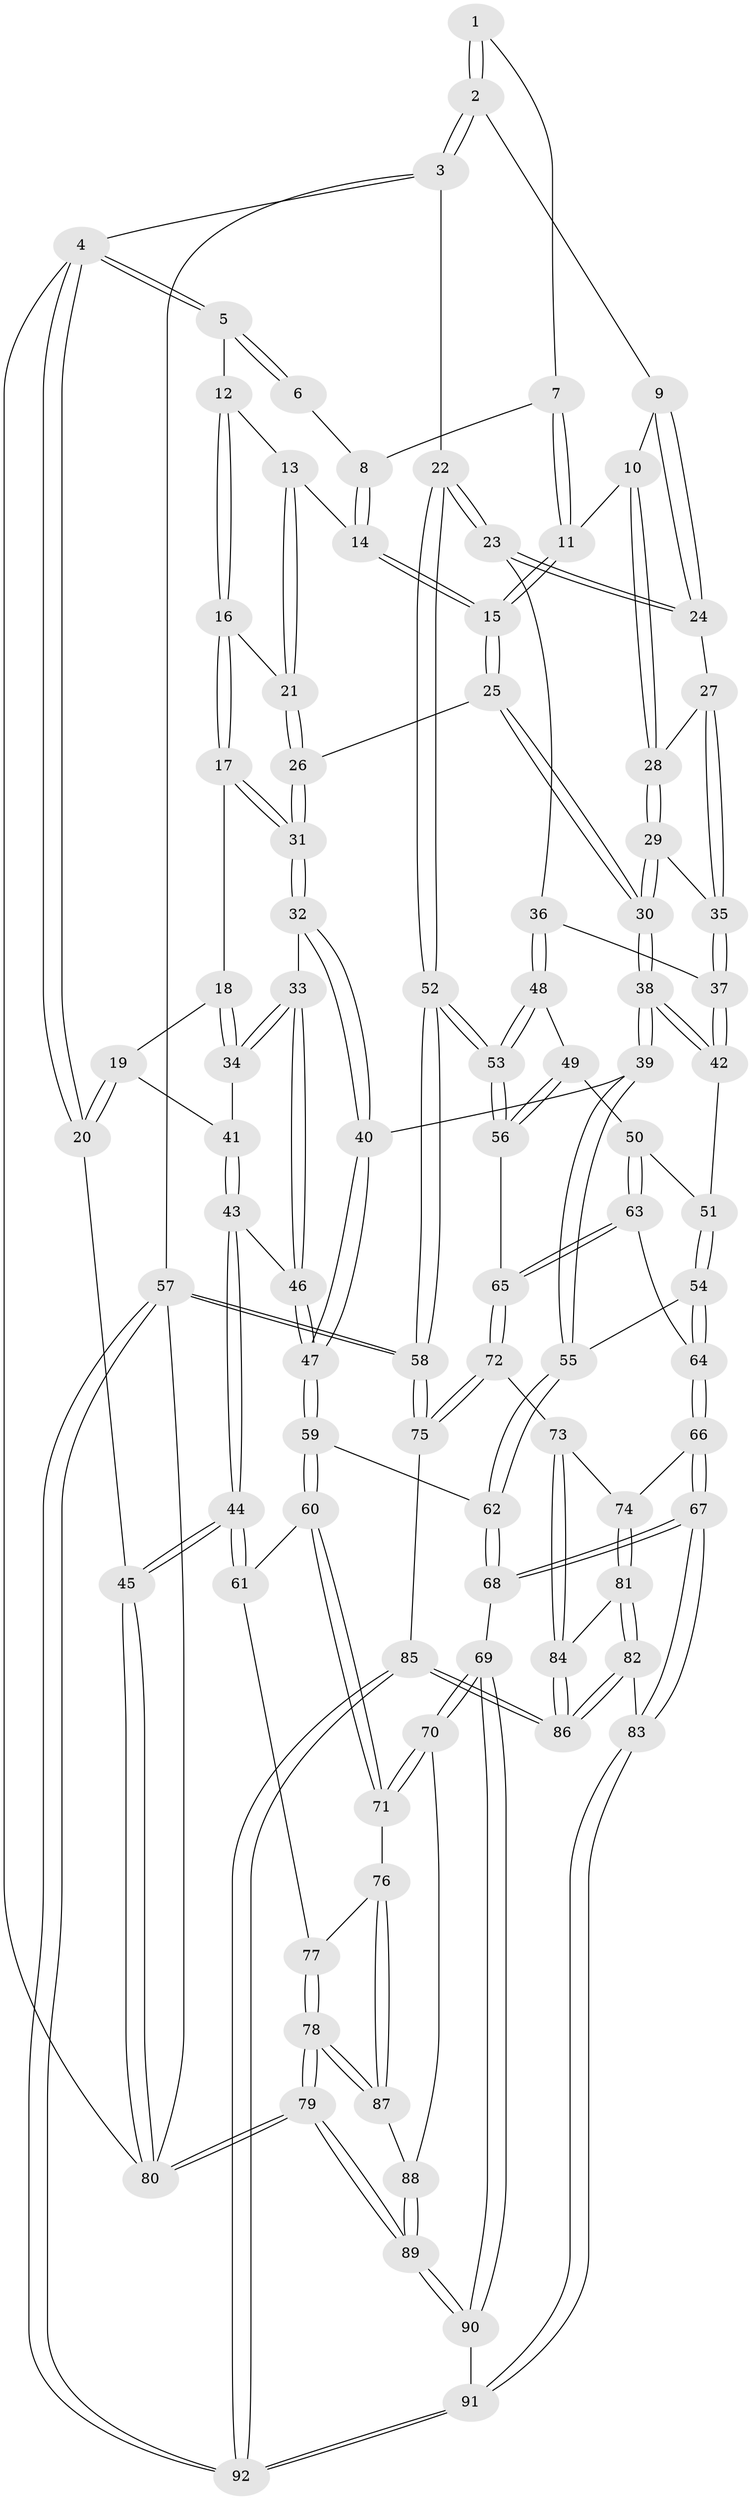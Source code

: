// Generated by graph-tools (version 1.1) at 2025/51/03/09/25 03:51:06]
// undirected, 92 vertices, 227 edges
graph export_dot {
graph [start="1"]
  node [color=gray90,style=filled];
  1 [pos="+0.5440259200428277+0"];
  2 [pos="+0.7946496804875005+0"];
  3 [pos="+1+0"];
  4 [pos="+0+0"];
  5 [pos="+0.1492400458448049+0"];
  6 [pos="+0.43880416120709004+0"];
  7 [pos="+0.5104033349320444+0.022719015130668024"];
  8 [pos="+0.4191956953721728+0.046472313375140996"];
  9 [pos="+0.7479655692914534+0"];
  10 [pos="+0.5398694839965781+0.0894464685705258"];
  11 [pos="+0.515289261971289+0.08467520653331961"];
  12 [pos="+0.16422240378034453+0"];
  13 [pos="+0.3798154147798893+0.08034498802028112"];
  14 [pos="+0.40584713702297237+0.08131023521464521"];
  15 [pos="+0.46446989175607334+0.1294918182649383"];
  16 [pos="+0.16440638938506663+0.08008884785487659"];
  17 [pos="+0.15851844996310355+0.10252093856124585"];
  18 [pos="+0.14314169623392126+0.11746129353507109"];
  19 [pos="+0.01716777372733858+0.21393726810003943"];
  20 [pos="+0+0.2871654471053011"];
  21 [pos="+0.3392709089447167+0.11978680399223335"];
  22 [pos="+1+0.049140998560769256"];
  23 [pos="+1+0.18446623743159954"];
  24 [pos="+0.7270303152097453+0.0951397127847621"];
  25 [pos="+0.4621216749279916+0.2128940186651706"];
  26 [pos="+0.35075561845370123+0.19821912568249886"];
  27 [pos="+0.7079274597413425+0.16042512384504887"];
  28 [pos="+0.5702089240221011+0.11162919958659978"];
  29 [pos="+0.5161402847218052+0.2510261603366476"];
  30 [pos="+0.4951067435399151+0.2623161620206666"];
  31 [pos="+0.2754684847033003+0.24246870849082777"];
  32 [pos="+0.274617488232724+0.25869612844746875"];
  33 [pos="+0.2277821311567252+0.3174305634160489"];
  34 [pos="+0.17382290191199654+0.307764984293052"];
  35 [pos="+0.7080112064674124+0.17370009488872137"];
  36 [pos="+0.8604593007931767+0.3069142969885418"];
  37 [pos="+0.7413428362546255+0.23032038328916235"];
  38 [pos="+0.4853380065439892+0.36800773703732104"];
  39 [pos="+0.48185015160766403+0.3721979327376927"];
  40 [pos="+0.41341884896130227+0.36749109106406797"];
  41 [pos="+0.13558557486813774+0.3126141254971661"];
  42 [pos="+0.6256552440617339+0.37603100757106855"];
  43 [pos="+0.09638939186388067+0.4291795249104564"];
  44 [pos="+0+0.5550637696079928"];
  45 [pos="+0+0.5512500001681084"];
  46 [pos="+0.2379788439881735+0.4195580118200917"];
  47 [pos="+0.2576281228058246+0.43794078699122296"];
  48 [pos="+0.8573642314489445+0.3562911721737671"];
  49 [pos="+0.8485239769804138+0.3762969348885981"];
  50 [pos="+0.774016828312215+0.46518266379512274"];
  51 [pos="+0.6553403816537982+0.4057979839509513"];
  52 [pos="+1+0.5420114000129795"];
  53 [pos="+1+0.5405832612225181"];
  54 [pos="+0.5935234734670685+0.5855456024840945"];
  55 [pos="+0.4819822815707928+0.5329337572576178"];
  56 [pos="+0.9753006511397226+0.5731452154049912"];
  57 [pos="+1+1"];
  58 [pos="+1+0.8467539539511747"];
  59 [pos="+0.27589557212930765+0.5893193708609965"];
  60 [pos="+0.185412911173477+0.6385991011355149"];
  61 [pos="+0.089813362228806+0.6376685807107862"];
  62 [pos="+0.38093595812891656+0.608457328032338"];
  63 [pos="+0.7607916835707885+0.5851533459417361"];
  64 [pos="+0.6474118969687589+0.6252552502383103"];
  65 [pos="+0.8501486958656508+0.6411475826881209"];
  66 [pos="+0.6223252352334269+0.7256590312123449"];
  67 [pos="+0.46090342135929563+0.8418849547684484"];
  68 [pos="+0.4446440790994171+0.8351475557142356"];
  69 [pos="+0.37092333320935117+0.8558516865780623"];
  70 [pos="+0.3256254926370942+0.8518435112193912"];
  71 [pos="+0.24132403549665238+0.7736295485288219"];
  72 [pos="+0.8686330761764834+0.7300329442614999"];
  73 [pos="+0.8377989105833913+0.7499141349387393"];
  74 [pos="+0.6630177579424609+0.7648642563923842"];
  75 [pos="+0.933239970725981+0.7995060040367921"];
  76 [pos="+0.1691151918152845+0.8282745535659584"];
  77 [pos="+0.10657171269847467+0.7819548075804561"];
  78 [pos="+0.02105346087737926+0.9881772941542794"];
  79 [pos="+0+1"];
  80 [pos="+0+1"];
  81 [pos="+0.688869983815035+0.8097646275770973"];
  82 [pos="+0.6756974948230219+0.8931742148431633"];
  83 [pos="+0.5124466239973667+0.9313836437031457"];
  84 [pos="+0.7658657824636927+0.8287363064056154"];
  85 [pos="+0.8146020314619828+1"];
  86 [pos="+0.805140974680938+0.9926958172004396"];
  87 [pos="+0.16836594809443692+0.8597844101956357"];
  88 [pos="+0.26065639574438143+0.8926658047014443"];
  89 [pos="+0+1"];
  90 [pos="+0.23995406924339222+1"];
  91 [pos="+0.5516569785361825+1"];
  92 [pos="+0.8421175529341395+1"];
  1 -- 2;
  1 -- 2;
  1 -- 7;
  2 -- 3;
  2 -- 3;
  2 -- 9;
  3 -- 4;
  3 -- 22;
  3 -- 57;
  4 -- 5;
  4 -- 5;
  4 -- 20;
  4 -- 20;
  4 -- 80;
  5 -- 6;
  5 -- 6;
  5 -- 12;
  6 -- 8;
  7 -- 8;
  7 -- 11;
  7 -- 11;
  8 -- 14;
  8 -- 14;
  9 -- 10;
  9 -- 24;
  9 -- 24;
  10 -- 11;
  10 -- 28;
  10 -- 28;
  11 -- 15;
  11 -- 15;
  12 -- 13;
  12 -- 16;
  12 -- 16;
  13 -- 14;
  13 -- 21;
  13 -- 21;
  14 -- 15;
  14 -- 15;
  15 -- 25;
  15 -- 25;
  16 -- 17;
  16 -- 17;
  16 -- 21;
  17 -- 18;
  17 -- 31;
  17 -- 31;
  18 -- 19;
  18 -- 34;
  18 -- 34;
  19 -- 20;
  19 -- 20;
  19 -- 41;
  20 -- 45;
  21 -- 26;
  21 -- 26;
  22 -- 23;
  22 -- 23;
  22 -- 52;
  22 -- 52;
  23 -- 24;
  23 -- 24;
  23 -- 36;
  24 -- 27;
  25 -- 26;
  25 -- 30;
  25 -- 30;
  26 -- 31;
  26 -- 31;
  27 -- 28;
  27 -- 35;
  27 -- 35;
  28 -- 29;
  28 -- 29;
  29 -- 30;
  29 -- 30;
  29 -- 35;
  30 -- 38;
  30 -- 38;
  31 -- 32;
  31 -- 32;
  32 -- 33;
  32 -- 40;
  32 -- 40;
  33 -- 34;
  33 -- 34;
  33 -- 46;
  33 -- 46;
  34 -- 41;
  35 -- 37;
  35 -- 37;
  36 -- 37;
  36 -- 48;
  36 -- 48;
  37 -- 42;
  37 -- 42;
  38 -- 39;
  38 -- 39;
  38 -- 42;
  38 -- 42;
  39 -- 40;
  39 -- 55;
  39 -- 55;
  40 -- 47;
  40 -- 47;
  41 -- 43;
  41 -- 43;
  42 -- 51;
  43 -- 44;
  43 -- 44;
  43 -- 46;
  44 -- 45;
  44 -- 45;
  44 -- 61;
  44 -- 61;
  45 -- 80;
  45 -- 80;
  46 -- 47;
  46 -- 47;
  47 -- 59;
  47 -- 59;
  48 -- 49;
  48 -- 53;
  48 -- 53;
  49 -- 50;
  49 -- 56;
  49 -- 56;
  50 -- 51;
  50 -- 63;
  50 -- 63;
  51 -- 54;
  51 -- 54;
  52 -- 53;
  52 -- 53;
  52 -- 58;
  52 -- 58;
  53 -- 56;
  53 -- 56;
  54 -- 55;
  54 -- 64;
  54 -- 64;
  55 -- 62;
  55 -- 62;
  56 -- 65;
  57 -- 58;
  57 -- 58;
  57 -- 92;
  57 -- 92;
  57 -- 80;
  58 -- 75;
  58 -- 75;
  59 -- 60;
  59 -- 60;
  59 -- 62;
  60 -- 61;
  60 -- 71;
  60 -- 71;
  61 -- 77;
  62 -- 68;
  62 -- 68;
  63 -- 64;
  63 -- 65;
  63 -- 65;
  64 -- 66;
  64 -- 66;
  65 -- 72;
  65 -- 72;
  66 -- 67;
  66 -- 67;
  66 -- 74;
  67 -- 68;
  67 -- 68;
  67 -- 83;
  67 -- 83;
  68 -- 69;
  69 -- 70;
  69 -- 70;
  69 -- 90;
  69 -- 90;
  70 -- 71;
  70 -- 71;
  70 -- 88;
  71 -- 76;
  72 -- 73;
  72 -- 75;
  72 -- 75;
  73 -- 74;
  73 -- 84;
  73 -- 84;
  74 -- 81;
  74 -- 81;
  75 -- 85;
  76 -- 77;
  76 -- 87;
  76 -- 87;
  77 -- 78;
  77 -- 78;
  78 -- 79;
  78 -- 79;
  78 -- 87;
  78 -- 87;
  79 -- 80;
  79 -- 80;
  79 -- 89;
  79 -- 89;
  81 -- 82;
  81 -- 82;
  81 -- 84;
  82 -- 83;
  82 -- 86;
  82 -- 86;
  83 -- 91;
  83 -- 91;
  84 -- 86;
  84 -- 86;
  85 -- 86;
  85 -- 86;
  85 -- 92;
  85 -- 92;
  87 -- 88;
  88 -- 89;
  88 -- 89;
  89 -- 90;
  89 -- 90;
  90 -- 91;
  91 -- 92;
  91 -- 92;
}
